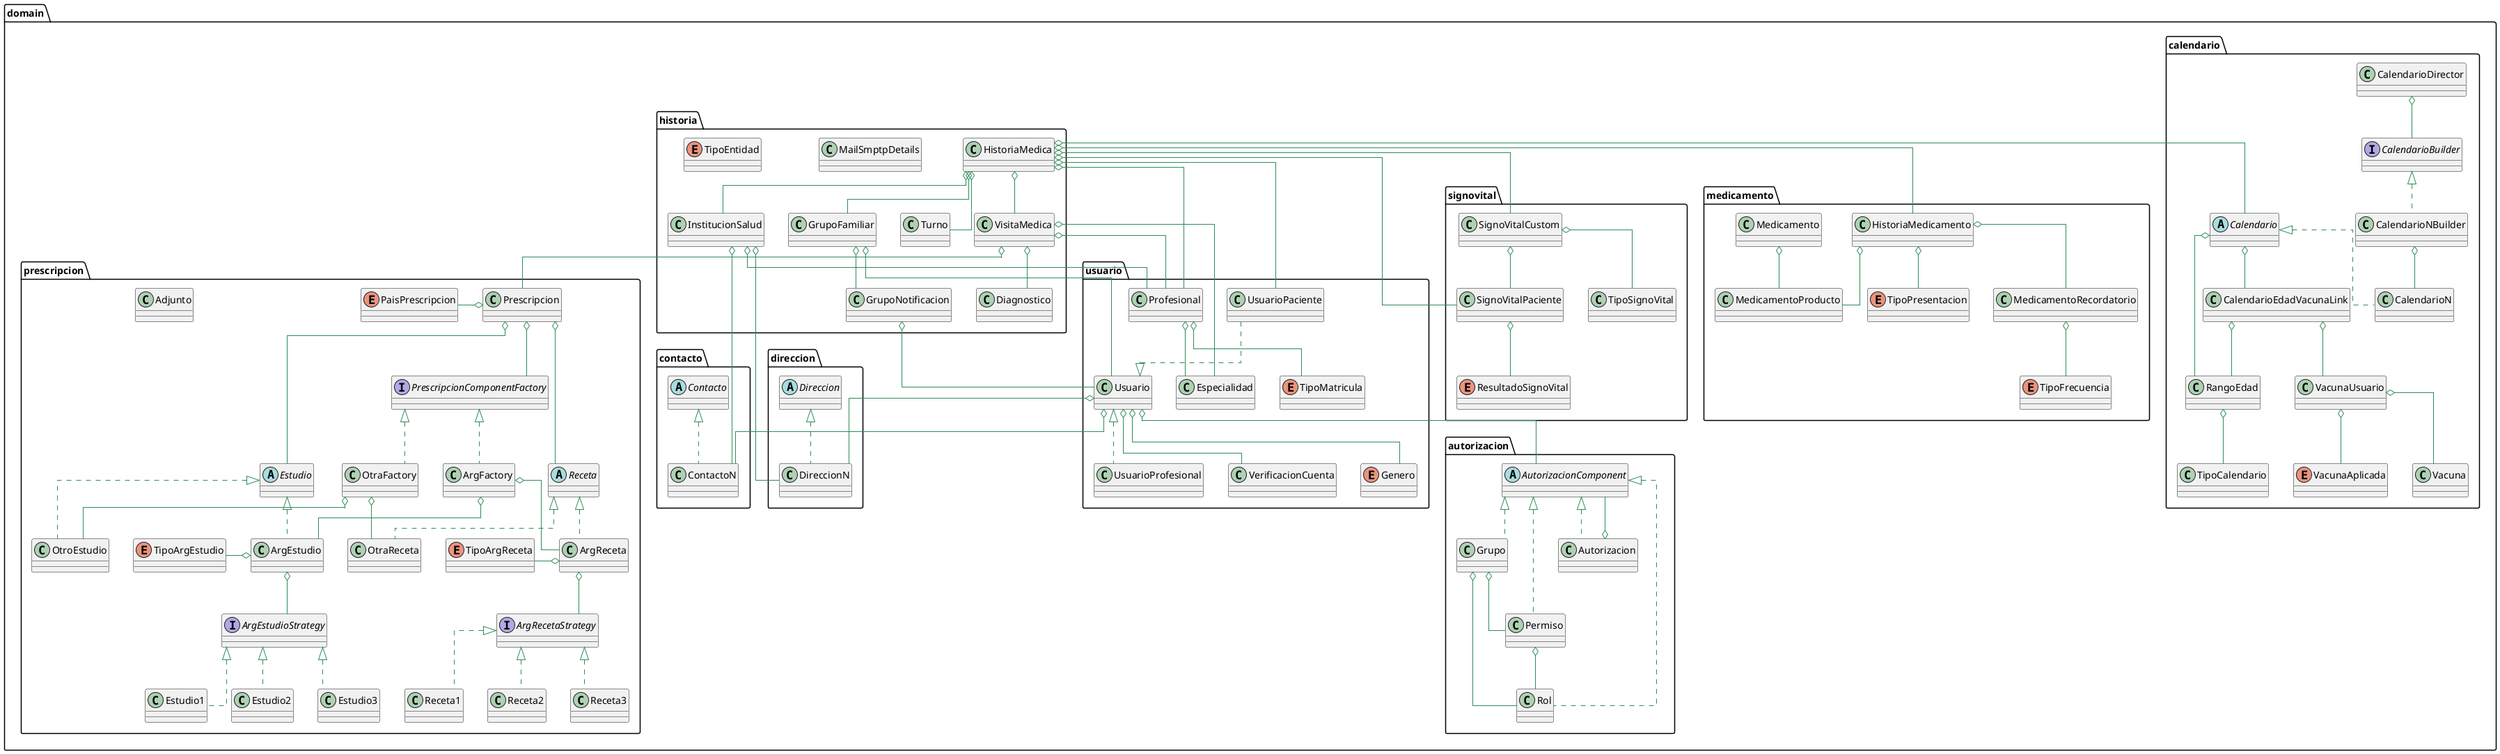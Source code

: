 @startuml HistoriaMedica
skinparam linetype ortho
skinparam class {
BackgroundColor<<Entity>> LightBlue
BorderColor<<Entity>> DarkGreen
BackgroundColor<<SinUso>> LightPink
BorderColor<<SinUso>> Red
ArrowColor SeaGreen

}


package domain{

    package autorizacion{
        abstract AutorizacionComponent{}
        class Autorizacion{}
        class Grupo{}
        class Permiso{}
        class Rol{}
    }

    package usuario{
        class Usuario{}
        class UsuarioPaciente{}
        class UsuarioProfesional{}
        class VerificacionCuenta{}
        class Especialidad{}
        class Profesional{}
        enum TipoMatricula{}
        enum Genero{}
    }

    package calendario{
        class CalendarioDirector{}
        interface CalendarioBuilder{}
        class CalendarioNBuilder{}
        abstract Calendario{}
        class CalendarioN{}
        class RangoEdad{} 
        class CalendarioEdadVacunaLink{}
        class TipoCalendario{}
        class Vacuna{}
        enum VacunaAplicada{}
        class VacunaUsuario{}
    }

    package contacto{
        abstract Contacto{}
        class ContactoN{}
    }

    package direccion{
        abstract Direccion{}
        class DireccionN{}
    }

    package historia{
        class Diagnostico{}
        class GrupoFamiliar{}
        class GrupoNotificacion{}
        class HistoriaMedica{}
        class InstitucionSalud{}
        class MailSmptpDetails{}
        enum TipoEntidad{}
        class Turno{}
        class VisitaMedica{}
    }

    package medicamento{
        class HistoriaMedicamento{}
        class Medicamento{}
        class MedicamentoProducto{}
        class MedicamentoRecordatorio{}
        enum TipoFrecuencia{}
        enum TipoPresentacion{}
    }

    package prescripcion{
        class Prescripcion{}
        class ArgFactory{}
        class OtraFactory{}
        class ArgReceta{}
        class ArgEstudio{}
        class Adjunto{}
        class OtraReceta{}
        class OtroEstudio{}
        class Receta1{}
        class Receta2{}
        class Receta3{}
        class Estudio1{}
        class Estudio2{}
        class Estudio3{}
        enum PaisPrescripcion{}
        enum TipoArgReceta{}
        enum TipoArgEstudio{}
        interface PrescripcionComponentFactory{}
        interface ArgRecetaStrategy{}
        interface ArgEstudioStrategy{}
        abstract Receta{}
        abstract Estudio{}
    }

    package signovital{
        enum ResultadoSignoVital{}
        class SignoVitalCustom{}
        class SignoVitalPaciente{}
        class TipoSignoVital{}
    }
} 

/'AUTORIZACION'/
AutorizacionComponent <|.. Autorizacion
AutorizacionComponent <|.. Grupo
AutorizacionComponent <|.. Rol
AutorizacionComponent <|.. Permiso
Autorizacion o-- AutorizacionComponent
Grupo o-- Rol
Grupo o-- Permiso
Permiso o-- Rol

/'CALENDARIO'/
CalendarioDirector o-- CalendarioBuilder
CalendarioBuilder <|.. CalendarioNBuilder
CalendarioNBuilder o-- CalendarioN
Calendario <|.. CalendarioN
Calendario o-- RangoEdad
Calendario o-- CalendarioEdadVacunaLink
CalendarioEdadVacunaLink o-- VacunaUsuario
CalendarioEdadVacunaLink o-- RangoEdad
RangoEdad o-- TipoCalendario
VacunaUsuario o-- VacunaAplicada
VacunaUsuario o-- Vacuna

/'CONTACTO'/
Contacto <|.. ContactoN

/'DIRECCION'/
Direccion <|.. DireccionN

/'SIGNOVITAL'/
SignoVitalCustom o-- TipoSignoVital
SignoVitalCustom o-- SignoVitalPaciente
SignoVitalPaciente o-- ResultadoSignoVital


/'HISTORIA'/
HistoriaMedica o-- HistoriaMedicamento
HistoriaMedica o-- VisitaMedica
HistoriaMedica o-- InstitucionSalud
HistoriaMedica o-- GrupoFamiliar
HistoriaMedica o-- Turno
HistoriaMedica o-- Calendario
HistoriaMedica o-- SignoVitalCustom
HistoriaMedica o-- SignoVitalPaciente
HistoriaMedica o-- UsuarioPaciente
HistoriaMedica o-- Profesional

InstitucionSalud o-- ContactoN
InstitucionSalud o-- DireccionN
InstitucionSalud o-- Profesional

VisitaMedica o-- Diagnostico
VisitaMedica o-- Prescripcion
VisitaMedica o-- Profesional
VisitaMedica o-- Especialidad

GrupoFamiliar o-- GrupoNotificacion
GrupoFamiliar o-- Usuario
GrupoNotificacion o-- Usuario

/'MEDICAMENTO'/
HistoriaMedicamento o-- TipoPresentacion
HistoriaMedicamento o-- MedicamentoRecordatorio
HistoriaMedicamento o-- MedicamentoProducto
MedicamentoRecordatorio o-- TipoFrecuencia
Medicamento o-- MedicamentoProducto

/'USUARIO'/
Usuario <|.up. UsuarioPaciente
Usuario <|.. UsuarioProfesional
Usuario o-- AutorizacionComponent
Usuario o-- VerificacionCuenta
Usuario o-- Genero
Usuario o-- ContactoN
Usuario o-- DireccionN

Profesional o-- Especialidad
Profesional o-- TipoMatricula

/'PRESCRIPCION'/
Prescripcion o-- PrescripcionComponentFactory
Prescripcion o-left- PaisPrescripcion
Prescripcion o-- Receta
Prescripcion o-- Estudio

PrescripcionComponentFactory <|.. ArgFactory
PrescripcionComponentFactory <|.. OtraFactory

ArgFactory o-- ArgEstudio
ArgFactory o-- ArgReceta

OtraFactory o-- OtraReceta
OtraFactory o-- OtroEstudio

ArgEstudio o-left- TipoArgEstudio
ArgEstudio o-- ArgEstudioStrategy

ArgReceta o-left- TipoArgReceta
ArgReceta o-- ArgRecetaStrategy

Receta <|.. ArgReceta
Receta <|.. OtraReceta

Estudio <|.. ArgEstudio
Estudio <|.. OtroEstudio

ArgRecetaStrategy <|.. Receta1
ArgRecetaStrategy <|.. Receta2
ArgRecetaStrategy <|.. Receta3

ArgEstudioStrategy <|.. Estudio1
ArgEstudioStrategy <|.. Estudio2
ArgEstudioStrategy <|.. Estudio3
@enduml